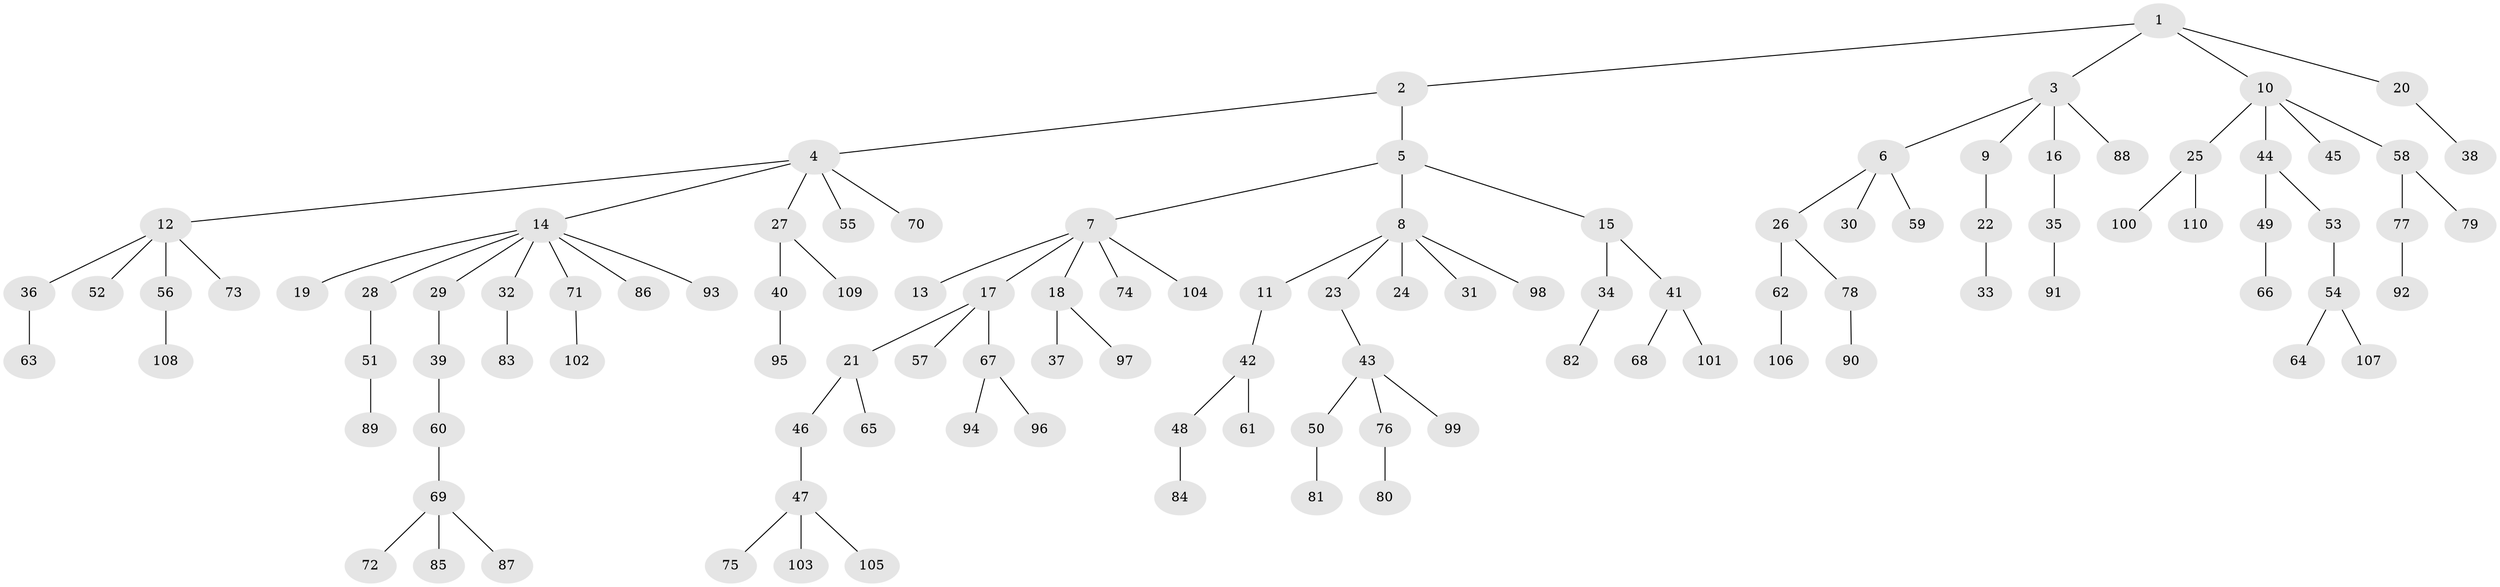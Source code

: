 // Generated by graph-tools (version 1.1) at 2025/15/03/09/25 04:15:22]
// undirected, 110 vertices, 109 edges
graph export_dot {
graph [start="1"]
  node [color=gray90,style=filled];
  1;
  2;
  3;
  4;
  5;
  6;
  7;
  8;
  9;
  10;
  11;
  12;
  13;
  14;
  15;
  16;
  17;
  18;
  19;
  20;
  21;
  22;
  23;
  24;
  25;
  26;
  27;
  28;
  29;
  30;
  31;
  32;
  33;
  34;
  35;
  36;
  37;
  38;
  39;
  40;
  41;
  42;
  43;
  44;
  45;
  46;
  47;
  48;
  49;
  50;
  51;
  52;
  53;
  54;
  55;
  56;
  57;
  58;
  59;
  60;
  61;
  62;
  63;
  64;
  65;
  66;
  67;
  68;
  69;
  70;
  71;
  72;
  73;
  74;
  75;
  76;
  77;
  78;
  79;
  80;
  81;
  82;
  83;
  84;
  85;
  86;
  87;
  88;
  89;
  90;
  91;
  92;
  93;
  94;
  95;
  96;
  97;
  98;
  99;
  100;
  101;
  102;
  103;
  104;
  105;
  106;
  107;
  108;
  109;
  110;
  1 -- 2;
  1 -- 3;
  1 -- 10;
  1 -- 20;
  2 -- 4;
  2 -- 5;
  3 -- 6;
  3 -- 9;
  3 -- 16;
  3 -- 88;
  4 -- 12;
  4 -- 14;
  4 -- 27;
  4 -- 55;
  4 -- 70;
  5 -- 7;
  5 -- 8;
  5 -- 15;
  6 -- 26;
  6 -- 30;
  6 -- 59;
  7 -- 13;
  7 -- 17;
  7 -- 18;
  7 -- 74;
  7 -- 104;
  8 -- 11;
  8 -- 23;
  8 -- 24;
  8 -- 31;
  8 -- 98;
  9 -- 22;
  10 -- 25;
  10 -- 44;
  10 -- 45;
  10 -- 58;
  11 -- 42;
  12 -- 36;
  12 -- 52;
  12 -- 56;
  12 -- 73;
  14 -- 19;
  14 -- 28;
  14 -- 29;
  14 -- 32;
  14 -- 71;
  14 -- 86;
  14 -- 93;
  15 -- 34;
  15 -- 41;
  16 -- 35;
  17 -- 21;
  17 -- 57;
  17 -- 67;
  18 -- 37;
  18 -- 97;
  20 -- 38;
  21 -- 46;
  21 -- 65;
  22 -- 33;
  23 -- 43;
  25 -- 100;
  25 -- 110;
  26 -- 62;
  26 -- 78;
  27 -- 40;
  27 -- 109;
  28 -- 51;
  29 -- 39;
  32 -- 83;
  34 -- 82;
  35 -- 91;
  36 -- 63;
  39 -- 60;
  40 -- 95;
  41 -- 68;
  41 -- 101;
  42 -- 48;
  42 -- 61;
  43 -- 50;
  43 -- 76;
  43 -- 99;
  44 -- 49;
  44 -- 53;
  46 -- 47;
  47 -- 75;
  47 -- 103;
  47 -- 105;
  48 -- 84;
  49 -- 66;
  50 -- 81;
  51 -- 89;
  53 -- 54;
  54 -- 64;
  54 -- 107;
  56 -- 108;
  58 -- 77;
  58 -- 79;
  60 -- 69;
  62 -- 106;
  67 -- 94;
  67 -- 96;
  69 -- 72;
  69 -- 85;
  69 -- 87;
  71 -- 102;
  76 -- 80;
  77 -- 92;
  78 -- 90;
}
